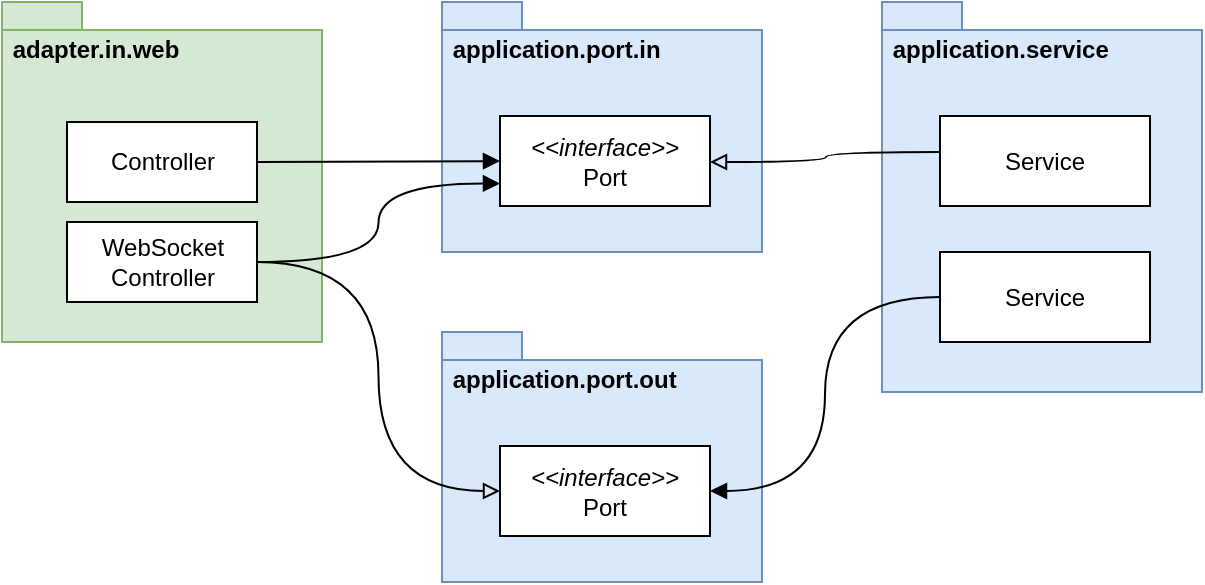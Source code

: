 <mxfile version="24.6.4" type="device">
  <diagram name="페이지-1" id="e5qfJRpJ6KqwFt-4IvbR">
    <mxGraphModel dx="1114" dy="894" grid="1" gridSize="10" guides="1" tooltips="1" connect="1" arrows="1" fold="1" page="1" pageScale="1" pageWidth="827" pageHeight="1169" math="0" shadow="0">
      <root>
        <mxCell id="0" />
        <mxCell id="1" parent="0" />
        <mxCell id="7jWFdu__tiLEKT1S2sZX-1" value="&amp;nbsp;application.port.in" style="shape=folder;fontStyle=1;spacingTop=10;tabWidth=40;tabHeight=14;tabPosition=left;html=1;whiteSpace=wrap;verticalAlign=top;align=left;fillColor=#dae8fc;strokeColor=#6c8ebf;" vertex="1" parent="1">
          <mxGeometry x="280" y="65" width="160" height="125" as="geometry" />
        </mxCell>
        <mxCell id="7jWFdu__tiLEKT1S2sZX-2" value="&lt;div&gt;&lt;i&gt;&amp;lt;&amp;lt;interface&amp;gt;&amp;gt;&lt;/i&gt;&lt;/div&gt;Port" style="rounded=0;whiteSpace=wrap;html=1;" vertex="1" parent="1">
          <mxGeometry x="309" y="122" width="105" height="45" as="geometry" />
        </mxCell>
        <mxCell id="7jWFdu__tiLEKT1S2sZX-3" value="&amp;nbsp;adapter.in.web" style="shape=folder;fontStyle=1;spacingTop=10;tabWidth=40;tabHeight=14;tabPosition=left;html=1;whiteSpace=wrap;verticalAlign=top;align=left;fillColor=#d5e8d4;strokeColor=#82b366;" vertex="1" parent="1">
          <mxGeometry x="60" y="65" width="160" height="170" as="geometry" />
        </mxCell>
        <mxCell id="7jWFdu__tiLEKT1S2sZX-4" style="edgeStyle=orthogonalEdgeStyle;rounded=0;orthogonalLoop=1;jettySize=auto;html=1;endArrow=block;endFill=1;curved=1;" edge="1" parent="1" source="7jWFdu__tiLEKT1S2sZX-5" target="7jWFdu__tiLEKT1S2sZX-2">
          <mxGeometry relative="1" as="geometry" />
        </mxCell>
        <mxCell id="7jWFdu__tiLEKT1S2sZX-5" value="Controller" style="rounded=0;whiteSpace=wrap;html=1;" vertex="1" parent="1">
          <mxGeometry x="92.5" y="125" width="95" height="40" as="geometry" />
        </mxCell>
        <mxCell id="7jWFdu__tiLEKT1S2sZX-19" style="edgeStyle=orthogonalEdgeStyle;rounded=0;orthogonalLoop=1;jettySize=auto;html=1;entryX=0;entryY=0.75;entryDx=0;entryDy=0;endArrow=block;endFill=1;curved=1;" edge="1" parent="1" source="7jWFdu__tiLEKT1S2sZX-8" target="7jWFdu__tiLEKT1S2sZX-2">
          <mxGeometry relative="1" as="geometry" />
        </mxCell>
        <mxCell id="7jWFdu__tiLEKT1S2sZX-8" value="WebSocket&lt;div&gt;Controller&lt;/div&gt;" style="rounded=0;whiteSpace=wrap;html=1;" vertex="1" parent="1">
          <mxGeometry x="92.5" y="175" width="95" height="40" as="geometry" />
        </mxCell>
        <mxCell id="7jWFdu__tiLEKT1S2sZX-11" value="&amp;nbsp;application.service" style="shape=folder;fontStyle=1;spacingTop=10;tabWidth=40;tabHeight=14;tabPosition=left;html=1;whiteSpace=wrap;verticalAlign=top;align=left;fillColor=#dae8fc;strokeColor=#6c8ebf;" vertex="1" parent="1">
          <mxGeometry x="500" y="65" width="160" height="195" as="geometry" />
        </mxCell>
        <mxCell id="7jWFdu__tiLEKT1S2sZX-12" style="edgeStyle=orthogonalEdgeStyle;rounded=0;orthogonalLoop=1;jettySize=auto;html=1;endArrow=block;endFill=0;curved=1;" edge="1" parent="1" source="7jWFdu__tiLEKT1S2sZX-14" target="7jWFdu__tiLEKT1S2sZX-2">
          <mxGeometry relative="1" as="geometry">
            <Array as="points">
              <mxPoint x="472" y="140" />
              <mxPoint x="472" y="145" />
            </Array>
          </mxGeometry>
        </mxCell>
        <mxCell id="7jWFdu__tiLEKT1S2sZX-14" value="Service" style="rounded=0;whiteSpace=wrap;html=1;" vertex="1" parent="1">
          <mxGeometry x="529" y="122" width="105" height="45" as="geometry" />
        </mxCell>
        <mxCell id="7jWFdu__tiLEKT1S2sZX-16" value="Service" style="rounded=0;whiteSpace=wrap;html=1;" vertex="1" parent="1">
          <mxGeometry x="529" y="190" width="105" height="45" as="geometry" />
        </mxCell>
        <mxCell id="7jWFdu__tiLEKT1S2sZX-17" value="&amp;nbsp;application.port.out" style="shape=folder;fontStyle=1;spacingTop=10;tabWidth=40;tabHeight=14;tabPosition=left;html=1;whiteSpace=wrap;verticalAlign=top;align=left;fillColor=#dae8fc;strokeColor=#6c8ebf;" vertex="1" parent="1">
          <mxGeometry x="280" y="230" width="160" height="125" as="geometry" />
        </mxCell>
        <mxCell id="7jWFdu__tiLEKT1S2sZX-18" value="&lt;div&gt;&lt;i&gt;&amp;lt;&amp;lt;interface&amp;gt;&amp;gt;&lt;/i&gt;&lt;/div&gt;Port" style="rounded=0;whiteSpace=wrap;html=1;" vertex="1" parent="1">
          <mxGeometry x="309" y="287" width="105" height="45" as="geometry" />
        </mxCell>
        <mxCell id="7jWFdu__tiLEKT1S2sZX-21" style="edgeStyle=orthogonalEdgeStyle;rounded=0;orthogonalLoop=1;jettySize=auto;html=1;entryX=1;entryY=0.5;entryDx=0;entryDy=0;endArrow=block;endFill=1;curved=1;" edge="1" parent="1" source="7jWFdu__tiLEKT1S2sZX-16" target="7jWFdu__tiLEKT1S2sZX-18">
          <mxGeometry relative="1" as="geometry" />
        </mxCell>
        <mxCell id="7jWFdu__tiLEKT1S2sZX-20" style="edgeStyle=orthogonalEdgeStyle;rounded=0;orthogonalLoop=1;jettySize=auto;html=1;entryX=0;entryY=0.5;entryDx=0;entryDy=0;curved=1;endArrow=block;endFill=0;" edge="1" parent="1" source="7jWFdu__tiLEKT1S2sZX-8" target="7jWFdu__tiLEKT1S2sZX-18">
          <mxGeometry relative="1" as="geometry" />
        </mxCell>
      </root>
    </mxGraphModel>
  </diagram>
</mxfile>
